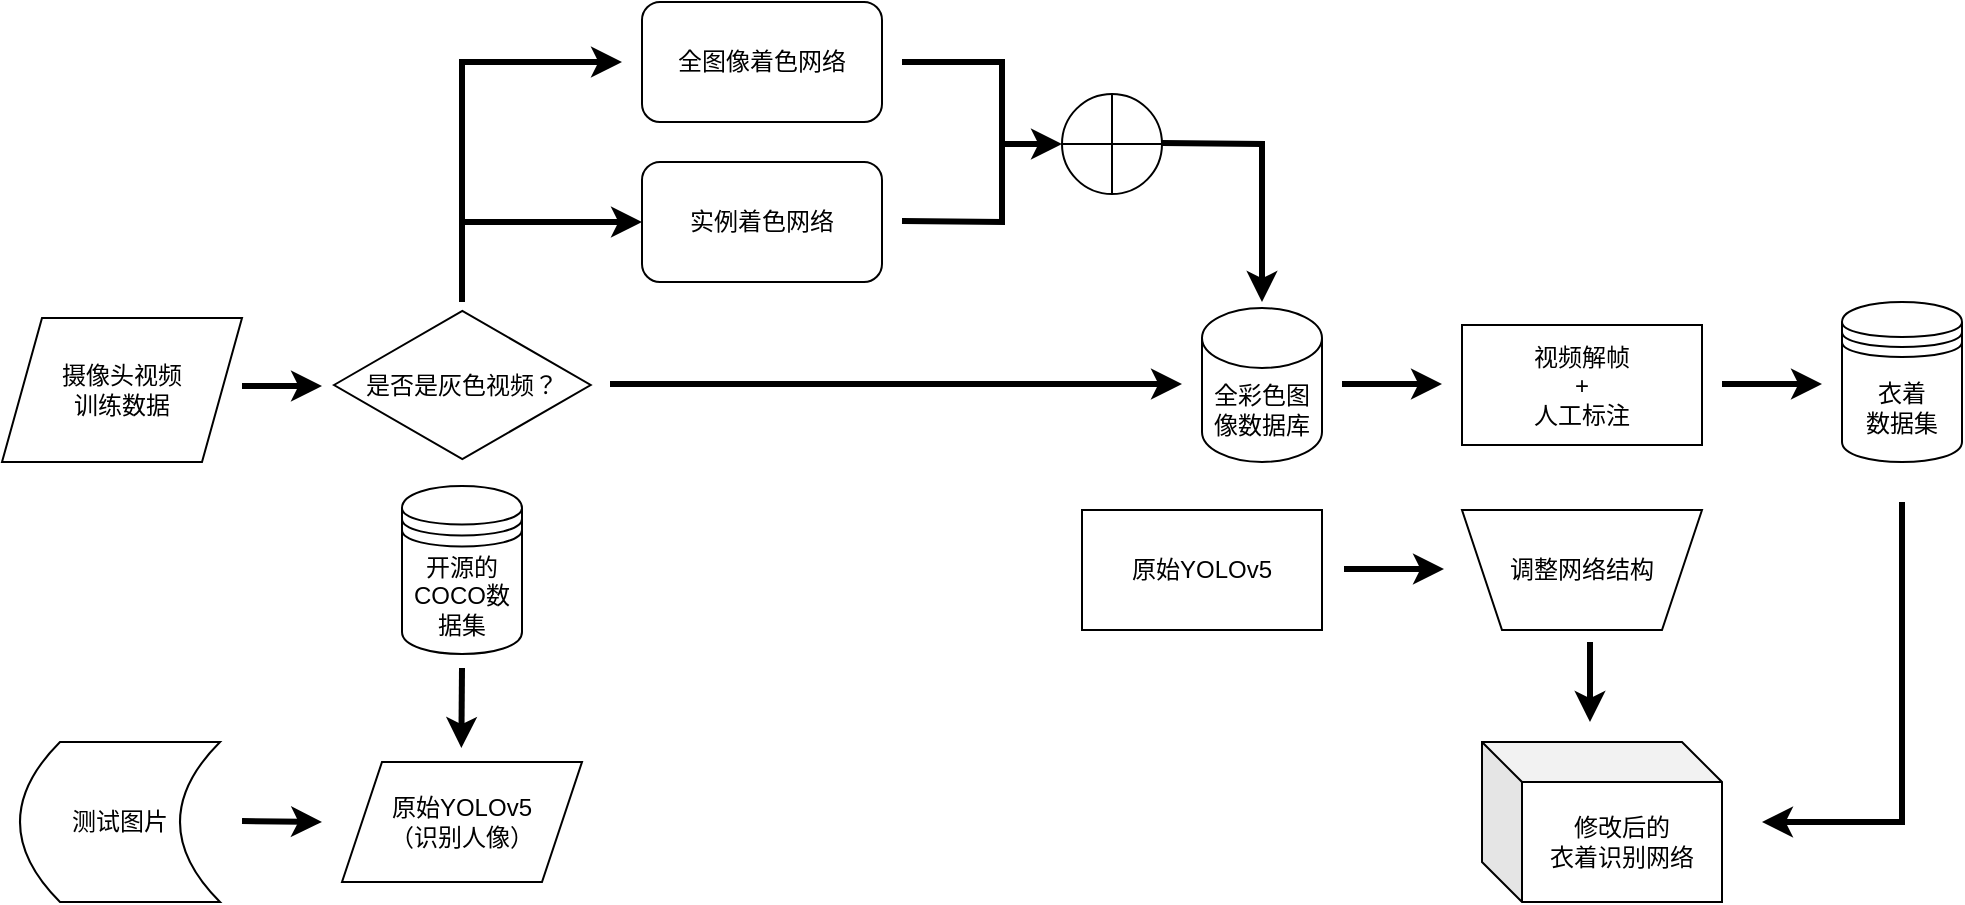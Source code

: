 <mxfile version="16.0.3" type="github">
  <diagram id="9fs0jbMGToxrDvv_5c6s" name="Page-1">
    <mxGraphModel dx="1422" dy="762" grid="1" gridSize="10" guides="1" tooltips="1" connect="1" arrows="1" fold="1" page="1" pageScale="1" pageWidth="827" pageHeight="1169" math="0" shadow="0">
      <root>
        <mxCell id="0" />
        <mxCell id="1" parent="0" />
        <mxCell id="qQ-a2JhAL3kPGBjxck63-1" value="摄像头视频&lt;br&gt;训练数据" style="shape=parallelogram;perimeter=parallelogramPerimeter;whiteSpace=wrap;html=1;fixedSize=1;" parent="1" vertex="1">
          <mxGeometry x="20" y="168" width="120" height="72" as="geometry" />
        </mxCell>
        <mxCell id="qQ-a2JhAL3kPGBjxck63-3" value="是否是灰色视频？" style="html=1;whiteSpace=wrap;aspect=fixed;shape=isoRectangle;" parent="1" vertex="1">
          <mxGeometry x="186" y="163" width="128.34" height="77" as="geometry" />
        </mxCell>
        <mxCell id="qQ-a2JhAL3kPGBjxck63-4" value="" style="endArrow=classic;html=1;rounded=0;strokeWidth=3;" parent="1" edge="1">
          <mxGeometry width="50" height="50" relative="1" as="geometry">
            <mxPoint x="140" y="202" as="sourcePoint" />
            <mxPoint x="180" y="202" as="targetPoint" />
          </mxGeometry>
        </mxCell>
        <mxCell id="qQ-a2JhAL3kPGBjxck63-6" value="全图像着色网络" style="rounded=1;whiteSpace=wrap;html=1;" parent="1" vertex="1">
          <mxGeometry x="340" y="10" width="120" height="60" as="geometry" />
        </mxCell>
        <mxCell id="qQ-a2JhAL3kPGBjxck63-7" value="实例着色网络" style="rounded=1;whiteSpace=wrap;html=1;" parent="1" vertex="1">
          <mxGeometry x="340" y="90" width="120" height="60" as="geometry" />
        </mxCell>
        <mxCell id="qQ-a2JhAL3kPGBjxck63-8" value="" style="endArrow=classic;html=1;rounded=0;strokeWidth=3;" parent="1" edge="1">
          <mxGeometry width="50" height="50" relative="1" as="geometry">
            <mxPoint x="250" y="160" as="sourcePoint" />
            <mxPoint x="330" y="40" as="targetPoint" />
            <Array as="points">
              <mxPoint x="250" y="40" />
            </Array>
          </mxGeometry>
        </mxCell>
        <mxCell id="qQ-a2JhAL3kPGBjxck63-9" value="" style="endArrow=classic;html=1;rounded=0;strokeWidth=3;entryX=0;entryY=0.5;entryDx=0;entryDy=0;" parent="1" target="qQ-a2JhAL3kPGBjxck63-7" edge="1">
          <mxGeometry width="50" height="50" relative="1" as="geometry">
            <mxPoint x="250" y="120" as="sourcePoint" />
            <mxPoint x="380" y="270" as="targetPoint" />
          </mxGeometry>
        </mxCell>
        <mxCell id="qQ-a2JhAL3kPGBjxck63-10" value="" style="shape=orEllipse;perimeter=ellipsePerimeter;whiteSpace=wrap;html=1;backgroundOutline=1;" parent="1" vertex="1">
          <mxGeometry x="550" y="56" width="50" height="50" as="geometry" />
        </mxCell>
        <mxCell id="qQ-a2JhAL3kPGBjxck63-11" value="" style="endArrow=classic;html=1;rounded=0;strokeWidth=3;entryX=0;entryY=0.5;entryDx=0;entryDy=0;" parent="1" target="qQ-a2JhAL3kPGBjxck63-10" edge="1">
          <mxGeometry width="50" height="50" relative="1" as="geometry">
            <mxPoint x="470" y="40" as="sourcePoint" />
            <mxPoint x="520" y="170" as="targetPoint" />
            <Array as="points">
              <mxPoint x="520" y="40" />
              <mxPoint x="520" y="81" />
            </Array>
          </mxGeometry>
        </mxCell>
        <mxCell id="qQ-a2JhAL3kPGBjxck63-12" value="" style="endArrow=none;html=1;rounded=0;strokeWidth=3;endFill=0;" parent="1" edge="1">
          <mxGeometry width="50" height="50" relative="1" as="geometry">
            <mxPoint x="470" y="119.5" as="sourcePoint" />
            <mxPoint x="520" y="80" as="targetPoint" />
            <Array as="points">
              <mxPoint x="520" y="120" />
            </Array>
          </mxGeometry>
        </mxCell>
        <mxCell id="qQ-a2JhAL3kPGBjxck63-13" value="" style="endArrow=classic;html=1;rounded=0;strokeWidth=3;" parent="1" edge="1">
          <mxGeometry width="50" height="50" relative="1" as="geometry">
            <mxPoint x="600" y="80.5" as="sourcePoint" />
            <mxPoint x="650" y="160" as="targetPoint" />
            <Array as="points">
              <mxPoint x="650" y="81" />
            </Array>
          </mxGeometry>
        </mxCell>
        <mxCell id="qQ-a2JhAL3kPGBjxck63-14" value="全彩色图像数据库" style="shape=cylinder3;whiteSpace=wrap;html=1;boundedLbl=1;backgroundOutline=1;size=15;" parent="1" vertex="1">
          <mxGeometry x="620" y="163" width="60" height="77" as="geometry" />
        </mxCell>
        <mxCell id="qQ-a2JhAL3kPGBjxck63-15" value="" style="endArrow=classic;html=1;rounded=0;strokeWidth=3;" parent="1" edge="1">
          <mxGeometry width="50" height="50" relative="1" as="geometry">
            <mxPoint x="324" y="201" as="sourcePoint" />
            <mxPoint x="610" y="201" as="targetPoint" />
          </mxGeometry>
        </mxCell>
        <mxCell id="qQ-a2JhAL3kPGBjxck63-16" value="" style="endArrow=classic;html=1;rounded=0;strokeWidth=3;" parent="1" edge="1">
          <mxGeometry width="50" height="50" relative="1" as="geometry">
            <mxPoint x="690" y="201" as="sourcePoint" />
            <mxPoint x="740" y="201" as="targetPoint" />
          </mxGeometry>
        </mxCell>
        <mxCell id="qQ-a2JhAL3kPGBjxck63-17" value="视频解帧&lt;br&gt;+&lt;br&gt;人工标注" style="rounded=0;whiteSpace=wrap;html=1;" parent="1" vertex="1">
          <mxGeometry x="750" y="171.5" width="120" height="60" as="geometry" />
        </mxCell>
        <mxCell id="qQ-a2JhAL3kPGBjxck63-18" value="" style="endArrow=classic;html=1;rounded=0;strokeWidth=3;" parent="1" edge="1">
          <mxGeometry width="50" height="50" relative="1" as="geometry">
            <mxPoint x="880" y="201" as="sourcePoint" />
            <mxPoint x="930" y="201" as="targetPoint" />
          </mxGeometry>
        </mxCell>
        <mxCell id="EEu4lTXLKkykwsV3e_mY-1" value="" style="endArrow=classic;html=1;rounded=0;strokeWidth=3;" edge="1" parent="1">
          <mxGeometry width="50" height="50" relative="1" as="geometry">
            <mxPoint x="970" y="260" as="sourcePoint" />
            <mxPoint x="900" y="420" as="targetPoint" />
            <Array as="points">
              <mxPoint x="970" y="420" />
            </Array>
          </mxGeometry>
        </mxCell>
        <mxCell id="EEu4lTXLKkykwsV3e_mY-2" value="原始YOLOv5" style="rounded=0;whiteSpace=wrap;html=1;" vertex="1" parent="1">
          <mxGeometry x="560" y="264" width="120" height="60" as="geometry" />
        </mxCell>
        <mxCell id="EEu4lTXLKkykwsV3e_mY-3" value="修改后的&lt;br&gt;衣着识别网络" style="shape=cube;whiteSpace=wrap;html=1;boundedLbl=1;backgroundOutline=1;darkOpacity=0.05;darkOpacity2=0.1;" vertex="1" parent="1">
          <mxGeometry x="760" y="380" width="120" height="80" as="geometry" />
        </mxCell>
        <mxCell id="EEu4lTXLKkykwsV3e_mY-4" value="调整网络结构" style="shape=trapezoid;perimeter=trapezoidPerimeter;whiteSpace=wrap;html=1;fixedSize=1;direction=west;" vertex="1" parent="1">
          <mxGeometry x="750" y="264" width="120" height="60" as="geometry" />
        </mxCell>
        <mxCell id="EEu4lTXLKkykwsV3e_mY-5" value="" style="endArrow=classic;html=1;rounded=0;strokeWidth=3;" edge="1" parent="1">
          <mxGeometry width="50" height="50" relative="1" as="geometry">
            <mxPoint x="691" y="293.5" as="sourcePoint" />
            <mxPoint x="741" y="293.5" as="targetPoint" />
          </mxGeometry>
        </mxCell>
        <mxCell id="EEu4lTXLKkykwsV3e_mY-6" value="" style="endArrow=classic;html=1;rounded=0;strokeWidth=3;" edge="1" parent="1">
          <mxGeometry width="50" height="50" relative="1" as="geometry">
            <mxPoint x="814" y="330" as="sourcePoint" />
            <mxPoint x="814" y="370" as="targetPoint" />
          </mxGeometry>
        </mxCell>
        <mxCell id="EEu4lTXLKkykwsV3e_mY-7" value="测试图片" style="shape=dataStorage;whiteSpace=wrap;html=1;fixedSize=1;" vertex="1" parent="1">
          <mxGeometry x="29" y="380" width="100" height="80" as="geometry" />
        </mxCell>
        <mxCell id="EEu4lTXLKkykwsV3e_mY-8" value="原始YOLOv5&lt;br&gt;（识别人像）" style="shape=parallelogram;perimeter=parallelogramPerimeter;whiteSpace=wrap;html=1;fixedSize=1;" vertex="1" parent="1">
          <mxGeometry x="190" y="390" width="120" height="60" as="geometry" />
        </mxCell>
        <mxCell id="EEu4lTXLKkykwsV3e_mY-9" value="衣着&lt;br&gt;数据集" style="shape=datastore;whiteSpace=wrap;html=1;" vertex="1" parent="1">
          <mxGeometry x="940" y="160" width="60" height="80" as="geometry" />
        </mxCell>
        <mxCell id="EEu4lTXLKkykwsV3e_mY-10" value="开源的COCO数据集" style="shape=datastore;whiteSpace=wrap;html=1;" vertex="1" parent="1">
          <mxGeometry x="220" y="252" width="60" height="84" as="geometry" />
        </mxCell>
        <mxCell id="EEu4lTXLKkykwsV3e_mY-11" value="" style="endArrow=classic;html=1;rounded=0;strokeWidth=3;" edge="1" parent="1">
          <mxGeometry width="50" height="50" relative="1" as="geometry">
            <mxPoint x="250" y="343" as="sourcePoint" />
            <mxPoint x="249.67" y="383" as="targetPoint" />
          </mxGeometry>
        </mxCell>
        <mxCell id="EEu4lTXLKkykwsV3e_mY-12" value="" style="endArrow=classic;html=1;rounded=0;strokeWidth=3;" edge="1" parent="1">
          <mxGeometry width="50" height="50" relative="1" as="geometry">
            <mxPoint x="140" y="419.5" as="sourcePoint" />
            <mxPoint x="180" y="420" as="targetPoint" />
          </mxGeometry>
        </mxCell>
      </root>
    </mxGraphModel>
  </diagram>
</mxfile>
